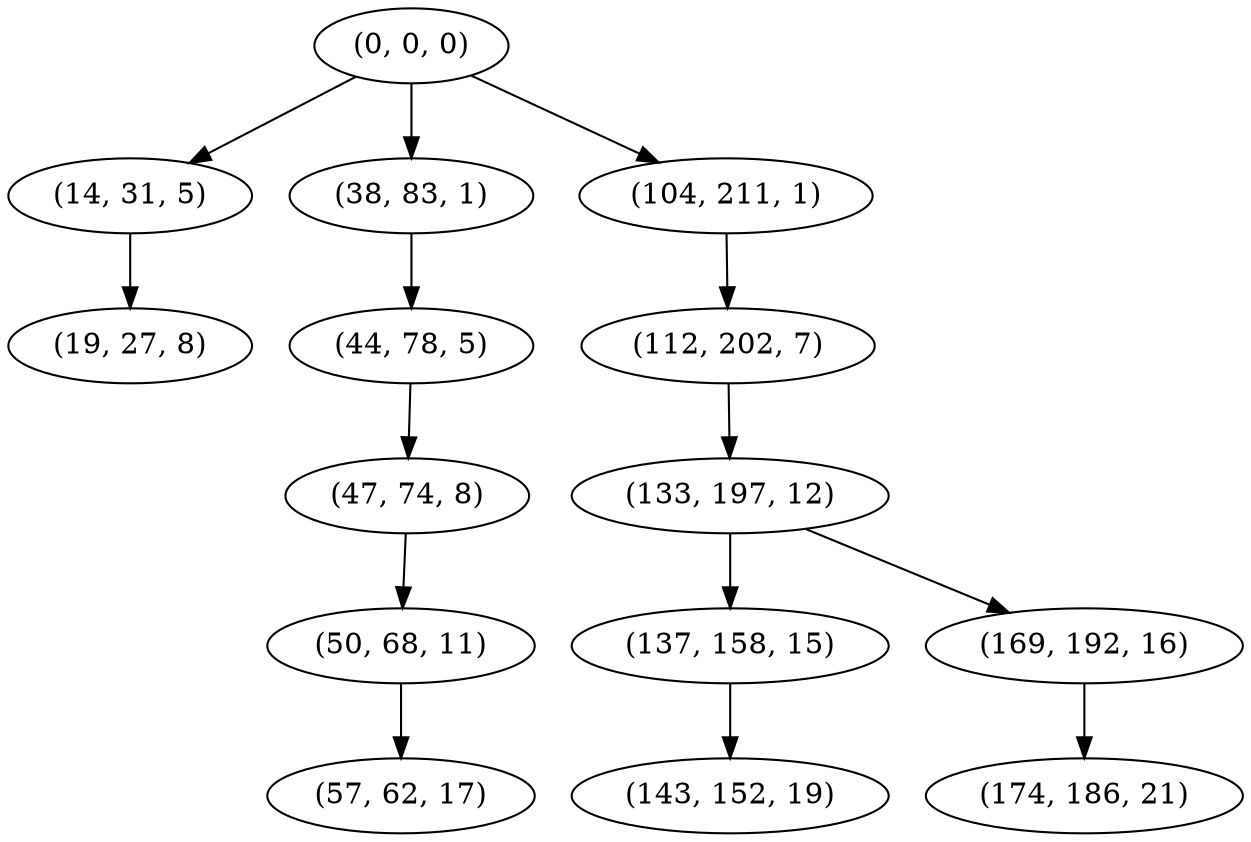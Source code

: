 digraph tree {
    "(0, 0, 0)";
    "(14, 31, 5)";
    "(19, 27, 8)";
    "(38, 83, 1)";
    "(44, 78, 5)";
    "(47, 74, 8)";
    "(50, 68, 11)";
    "(57, 62, 17)";
    "(104, 211, 1)";
    "(112, 202, 7)";
    "(133, 197, 12)";
    "(137, 158, 15)";
    "(143, 152, 19)";
    "(169, 192, 16)";
    "(174, 186, 21)";
    "(0, 0, 0)" -> "(14, 31, 5)";
    "(0, 0, 0)" -> "(38, 83, 1)";
    "(0, 0, 0)" -> "(104, 211, 1)";
    "(14, 31, 5)" -> "(19, 27, 8)";
    "(38, 83, 1)" -> "(44, 78, 5)";
    "(44, 78, 5)" -> "(47, 74, 8)";
    "(47, 74, 8)" -> "(50, 68, 11)";
    "(50, 68, 11)" -> "(57, 62, 17)";
    "(104, 211, 1)" -> "(112, 202, 7)";
    "(112, 202, 7)" -> "(133, 197, 12)";
    "(133, 197, 12)" -> "(137, 158, 15)";
    "(133, 197, 12)" -> "(169, 192, 16)";
    "(137, 158, 15)" -> "(143, 152, 19)";
    "(169, 192, 16)" -> "(174, 186, 21)";
}
